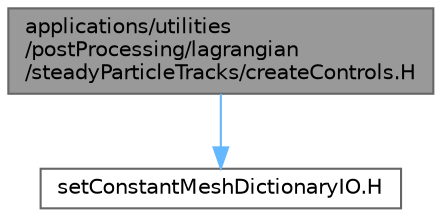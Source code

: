 digraph "applications/utilities/postProcessing/lagrangian/steadyParticleTracks/createControls.H"
{
 // LATEX_PDF_SIZE
  bgcolor="transparent";
  edge [fontname=Helvetica,fontsize=10,labelfontname=Helvetica,labelfontsize=10];
  node [fontname=Helvetica,fontsize=10,shape=box,height=0.2,width=0.4];
  Node1 [id="Node000001",label="applications/utilities\l/postProcessing/lagrangian\l/steadyParticleTracks/createControls.H",height=0.2,width=0.4,color="gray40", fillcolor="grey60", style="filled", fontcolor="black",tooltip=" "];
  Node1 -> Node2 [id="edge1_Node000001_Node000002",color="steelblue1",style="solid",tooltip=" "];
  Node2 [id="Node000002",label="setConstantMeshDictionaryIO.H",height=0.2,width=0.4,color="grey40", fillcolor="white", style="filled",URL="$setConstantMeshDictionaryIO_8H.html",tooltip=" "];
}

